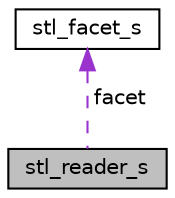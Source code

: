 digraph "stl_reader_s"
{
 // LATEX_PDF_SIZE
  edge [fontname="Helvetica",fontsize="10",labelfontname="Helvetica",labelfontsize="10"];
  node [fontname="Helvetica",fontsize="10",shape=record];
  Node1 [label="stl_reader_s",height=0.2,width=0.4,color="black", fillcolor="grey75", style="filled", fontcolor="black",tooltip=" "];
  Node2 -> Node1 [dir="back",color="darkorchid3",fontsize="10",style="dashed",label=" facet" ,fontname="Helvetica"];
  Node2 [label="stl_facet_s",height=0.2,width=0.4,color="black", fillcolor="white", style="filled",URL="$structstl__facet__s.html",tooltip=" "];
}
